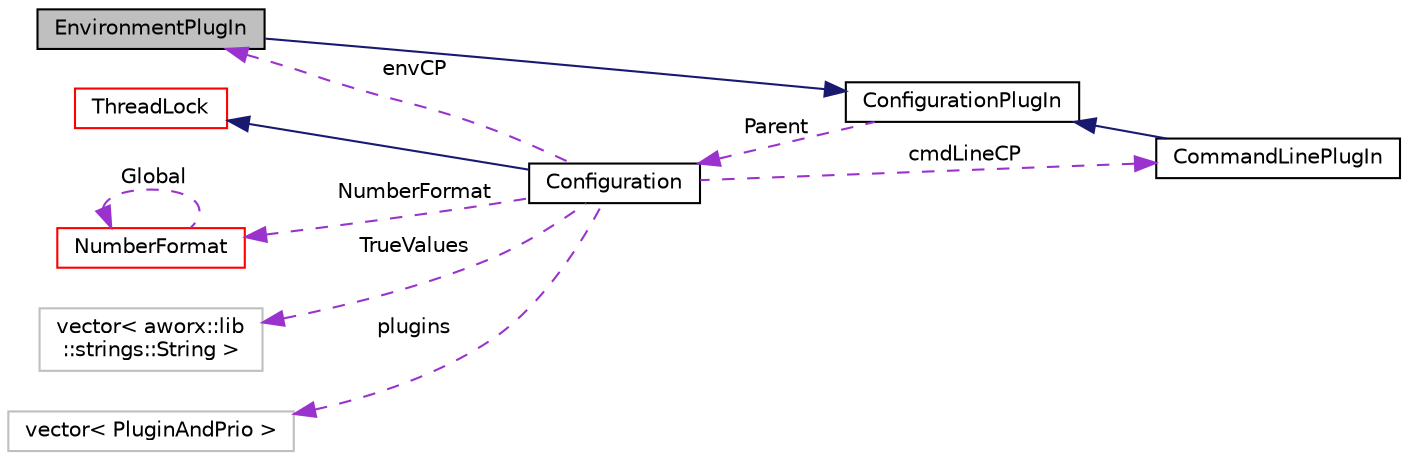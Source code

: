 digraph "EnvironmentPlugIn"
{
  edge [fontname="Helvetica",fontsize="10",labelfontname="Helvetica",labelfontsize="10"];
  node [fontname="Helvetica",fontsize="10",shape=record];
  rankdir="LR";
  Node1 [label="EnvironmentPlugIn",height=0.2,width=0.4,color="black", fillcolor="grey75", style="filled", fontcolor="black"];
  Node2 -> Node1 [dir="back",color="midnightblue",fontsize="10",style="solid",fontname="Helvetica"];
  Node2 [label="ConfigurationPlugIn",height=0.2,width=0.4,color="black", fillcolor="white", style="filled",URL="$classaworx_1_1lib_1_1config_1_1ConfigurationPlugIn.html"];
  Node3 -> Node2 [dir="back",color="darkorchid3",fontsize="10",style="dashed",label=" Parent" ,fontname="Helvetica"];
  Node3 [label="Configuration",height=0.2,width=0.4,color="black", fillcolor="white", style="filled",URL="$classaworx_1_1lib_1_1config_1_1Configuration.html"];
  Node4 -> Node3 [dir="back",color="midnightblue",fontsize="10",style="solid",fontname="Helvetica"];
  Node4 [label="ThreadLock",height=0.2,width=0.4,color="red", fillcolor="white", style="filled",URL="$classaworx_1_1lib_1_1threads_1_1ThreadLock.html"];
  Node5 -> Node3 [dir="back",color="darkorchid3",fontsize="10",style="dashed",label=" NumberFormat" ,fontname="Helvetica"];
  Node5 [label="NumberFormat",height=0.2,width=0.4,color="red", fillcolor="white", style="filled",URL="$classaworx_1_1lib_1_1strings_1_1NumberFormat.html"];
  Node5 -> Node5 [dir="back",color="darkorchid3",fontsize="10",style="dashed",label=" Global" ,fontname="Helvetica"];
  Node6 -> Node3 [dir="back",color="darkorchid3",fontsize="10",style="dashed",label=" TrueValues" ,fontname="Helvetica"];
  Node6 [label="vector\< aworx::lib\l::strings::String \>",height=0.2,width=0.4,color="grey75", fillcolor="white", style="filled"];
  Node1 -> Node3 [dir="back",color="darkorchid3",fontsize="10",style="dashed",label=" envCP" ,fontname="Helvetica"];
  Node7 -> Node3 [dir="back",color="darkorchid3",fontsize="10",style="dashed",label=" plugins" ,fontname="Helvetica"];
  Node7 [label="vector\< PluginAndPrio \>",height=0.2,width=0.4,color="grey75", fillcolor="white", style="filled"];
  Node8 -> Node3 [dir="back",color="darkorchid3",fontsize="10",style="dashed",label=" cmdLineCP" ,fontname="Helvetica"];
  Node8 [label="CommandLinePlugIn",height=0.2,width=0.4,color="black", fillcolor="white", style="filled",URL="$classaworx_1_1lib_1_1config_1_1CommandLinePlugIn.html"];
  Node2 -> Node8 [dir="back",color="midnightblue",fontsize="10",style="solid",fontname="Helvetica"];
}
